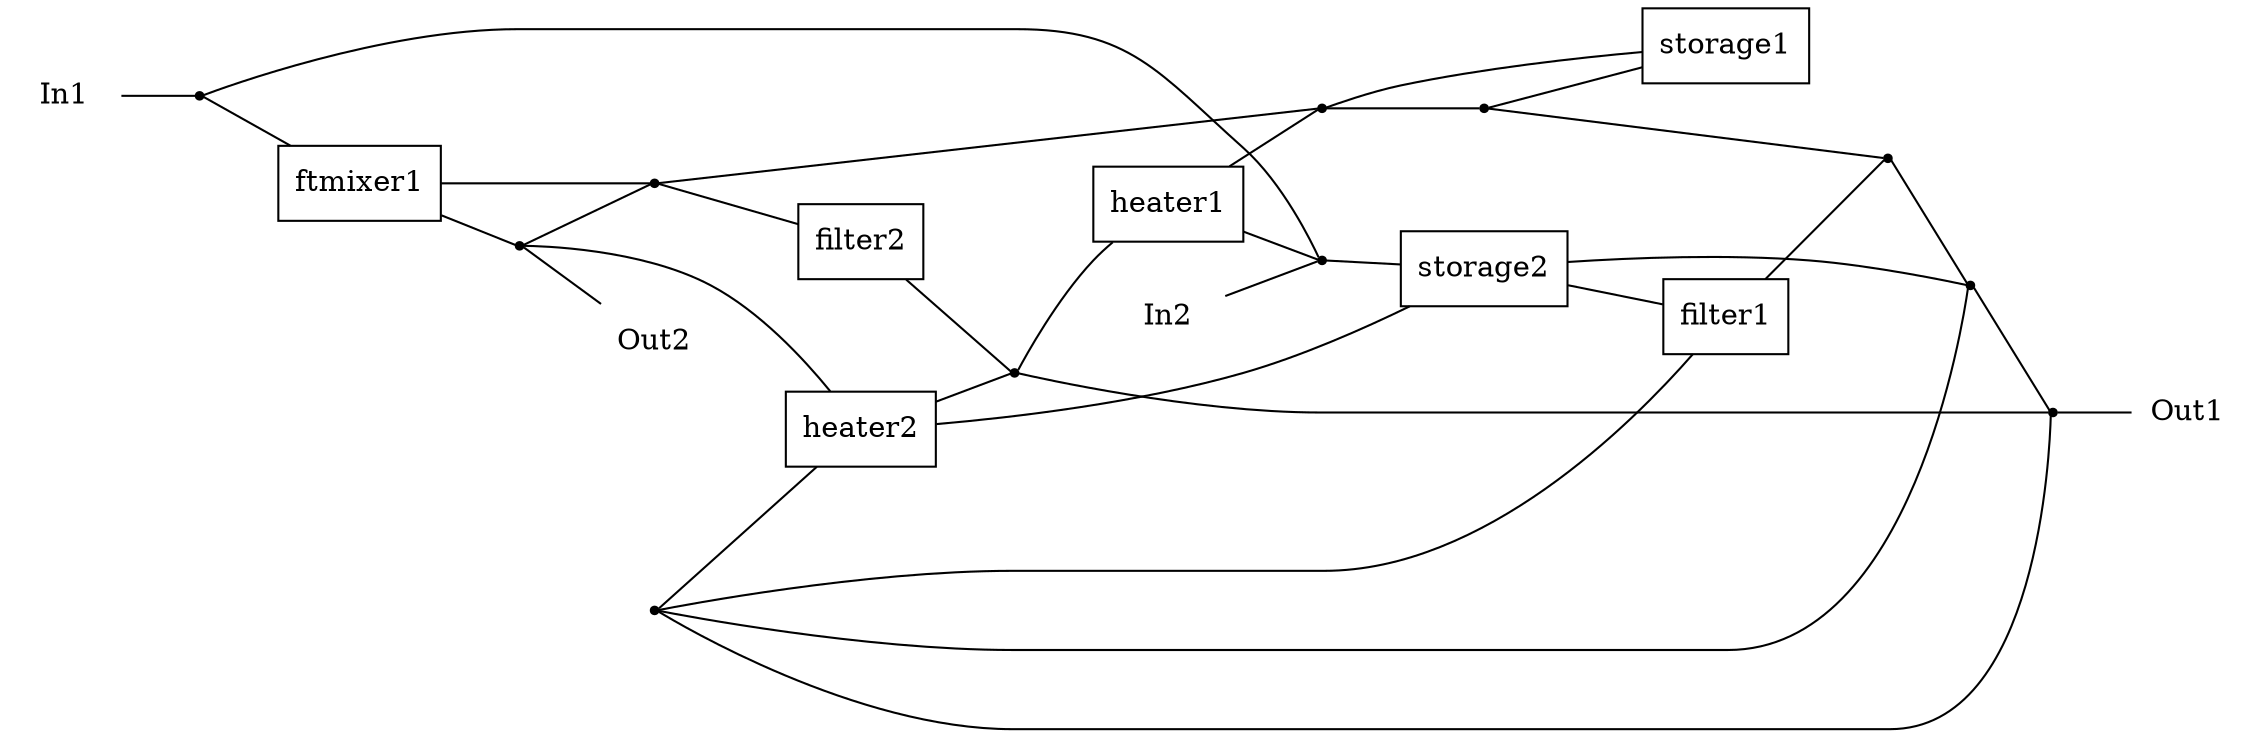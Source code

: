 graph {
rankdir=LR;
Out1[label=Out1][shape=plaintext];
ftheater61234[label=heater1][shape=rectangular];
Switch4[label=Switch4][shape=point];
Switch2[label=Switch2][shape=point];
switch51462[label=switch51462][shape=point];
Switch5[label=Switch5][shape=point];
Switch7[label=Switch7][shape=point];
Switch1[label=Switch1][shape=point];
Out2[label=Out2][shape=plaintext];
In1[label=In1][shape=plaintext];
storage9805[label=storage1][shape=rectangular];
ftfilter88289[label=filter1][shape=rectangular];
In2[label=In2][shape=plaintext];
Storage8[label=storage2][shape=rectangular];
Switch6[label=Switch6][shape=point];
Heater1[label=heater2][shape=rectangular];
Mixer1[label=ftmixer1][shape=rectangular];
switch40388[label=switch40388][shape=point];
Switch3[label=Switch3][shape=point];
switch27813[label=switch27813][shape=point];
Filter1[label=filter2][shape=rectangular];
switch4741[label=switch4741][shape=point];
Switch1 -- Mixer1;
Switch1 -- Switch2;
switch51462 -- Heater1;
storage9805 -- switch4741;
switch51462 -- ftfilter88289;
ftheater61234 -- Switch2;
switch51462 -- Switch7;
switch4741 -- switch27813;
Heater1 -- Storage8;
Switch5 -- switch51462;
ftfilter88289 -- switch40388;
Mixer1 -- Switch3;
Switch3 -- Heater1;
switch40388 -- Switch5;
Storage8 -- Switch5;
Mixer1 -- Switch4;
Switch7 -- Out1;
switch27813 -- switch40388;
Switch6 -- Switch7;
Switch2 -- Storage8;
Switch4 -- switch4741;
Switch5 -- Switch7;
Switch3 -- Out2;
In2 -- Switch2;
Storage8 -- ftfilter88289;
Switch3 -- Switch4;
Switch4 -- Filter1;
Heater1 -- Switch6;
Switch6 -- ftheater61234;
ftheater61234 -- switch4741;
Filter1 -- Switch6;
switch27813 -- storage9805;
In1 -- Switch1;
}
